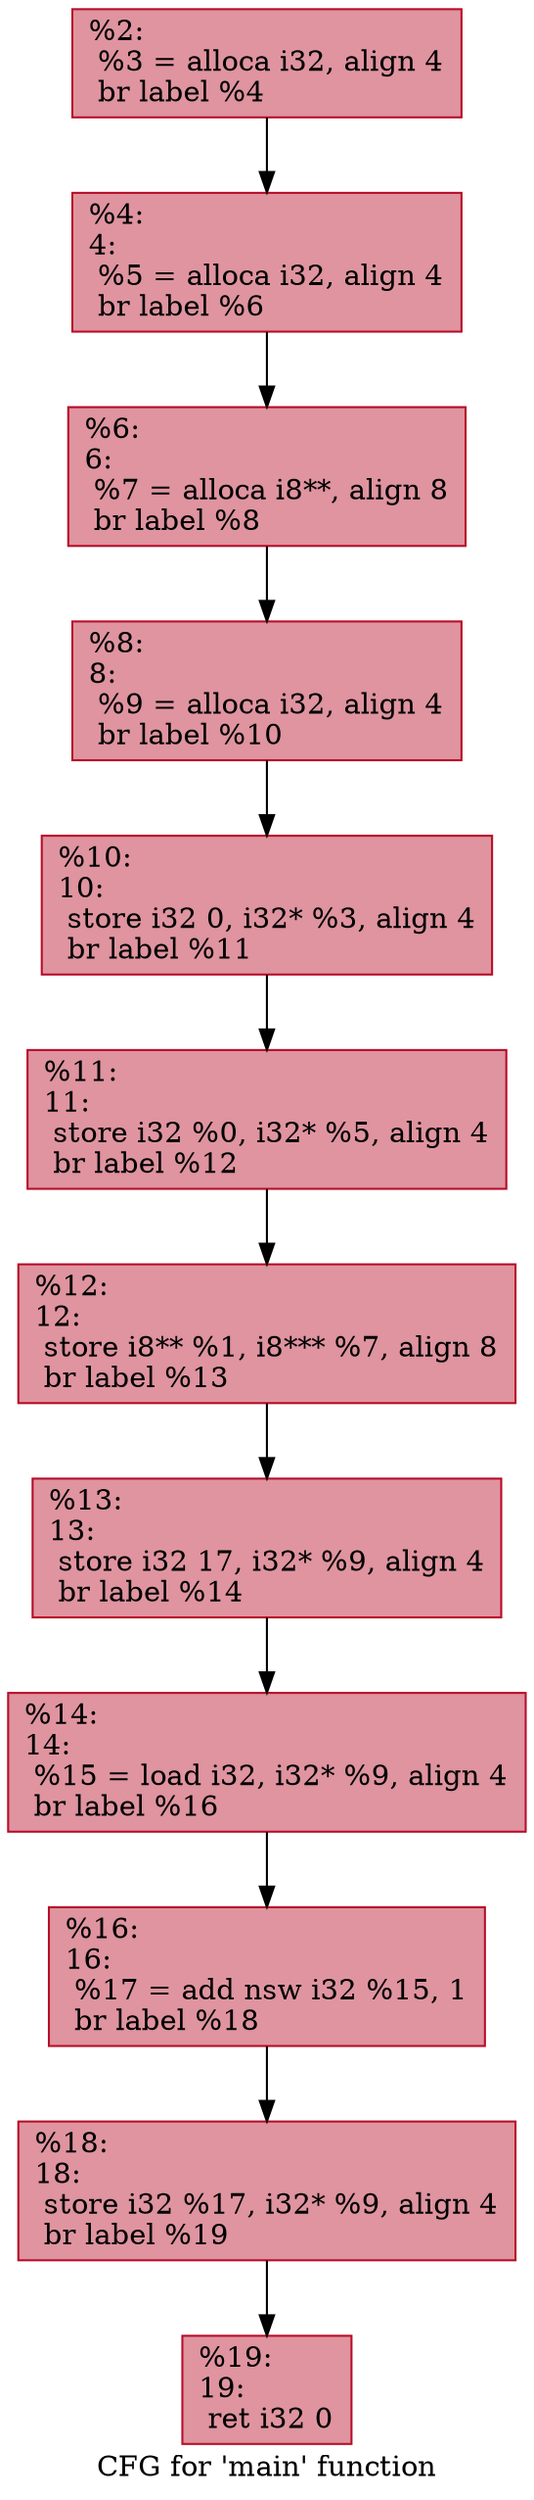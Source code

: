 digraph "CFG for 'main' function" {
	label="CFG for 'main' function";

	Node0x900b30 [shape=record,color="#b70d28ff", style=filled, fillcolor="#b70d2870",label="{%2:\l  %3 = alloca i32, align 4\l  br label %4\l}"];
	Node0x900b30 -> Node0x9012a0;
	Node0x9012a0 [shape=record,color="#b70d28ff", style=filled, fillcolor="#b70d2870",label="{%4:\l4:                                                \l  %5 = alloca i32, align 4\l  br label %6\l}"];
	Node0x9012a0 -> Node0x901420;
	Node0x901420 [shape=record,color="#b70d28ff", style=filled, fillcolor="#b70d2870",label="{%6:\l6:                                                \l  %7 = alloca i8**, align 8\l  br label %8\l}"];
	Node0x901420 -> Node0x901550;
	Node0x901550 [shape=record,color="#b70d28ff", style=filled, fillcolor="#b70d2870",label="{%8:\l8:                                                \l  %9 = alloca i32, align 4\l  br label %10\l}"];
	Node0x901550 -> Node0x901360;
	Node0x901360 [shape=record,color="#b70d28ff", style=filled, fillcolor="#b70d2870",label="{%10:\l10:                                               \l  store i32 0, i32* %3, align 4\l  br label %11\l}"];
	Node0x901360 -> Node0x9016f0;
	Node0x9016f0 [shape=record,color="#b70d28ff", style=filled, fillcolor="#b70d2870",label="{%11:\l11:                                               \l  store i32 %0, i32* %5, align 4\l  br label %12\l}"];
	Node0x9016f0 -> Node0x9017b0;
	Node0x9017b0 [shape=record,color="#b70d28ff", style=filled, fillcolor="#b70d2870",label="{%12:\l12:                                               \l  store i8** %1, i8*** %7, align 8\l  br label %13\l}"];
	Node0x9017b0 -> Node0x901870;
	Node0x901870 [shape=record,color="#b70d28ff", style=filled, fillcolor="#b70d2870",label="{%13:\l13:                                               \l  store i32 17, i32* %9, align 4\l  br label %14\l}"];
	Node0x901870 -> Node0x901960;
	Node0x901960 [shape=record,color="#b70d28ff", style=filled, fillcolor="#b70d2870",label="{%14:\l14:                                               \l  %15 = load i32, i32* %9, align 4\l  br label %16\l}"];
	Node0x901960 -> Node0x901a90;
	Node0x901a90 [shape=record,color="#b70d28ff", style=filled, fillcolor="#b70d2870",label="{%16:\l16:                                               \l  %17 = add nsw i32 %15, 1\l  br label %18\l}"];
	Node0x901a90 -> Node0x901b50;
	Node0x901b50 [shape=record,color="#b70d28ff", style=filled, fillcolor="#b70d2870",label="{%18:\l18:                                               \l  store i32 %17, i32* %9, align 4\l  br label %19\l}"];
	Node0x901b50 -> Node0x901c10;
	Node0x901c10 [shape=record,color="#b70d28ff", style=filled, fillcolor="#b70d2870",label="{%19:\l19:                                               \l  ret i32 0\l}"];
}
